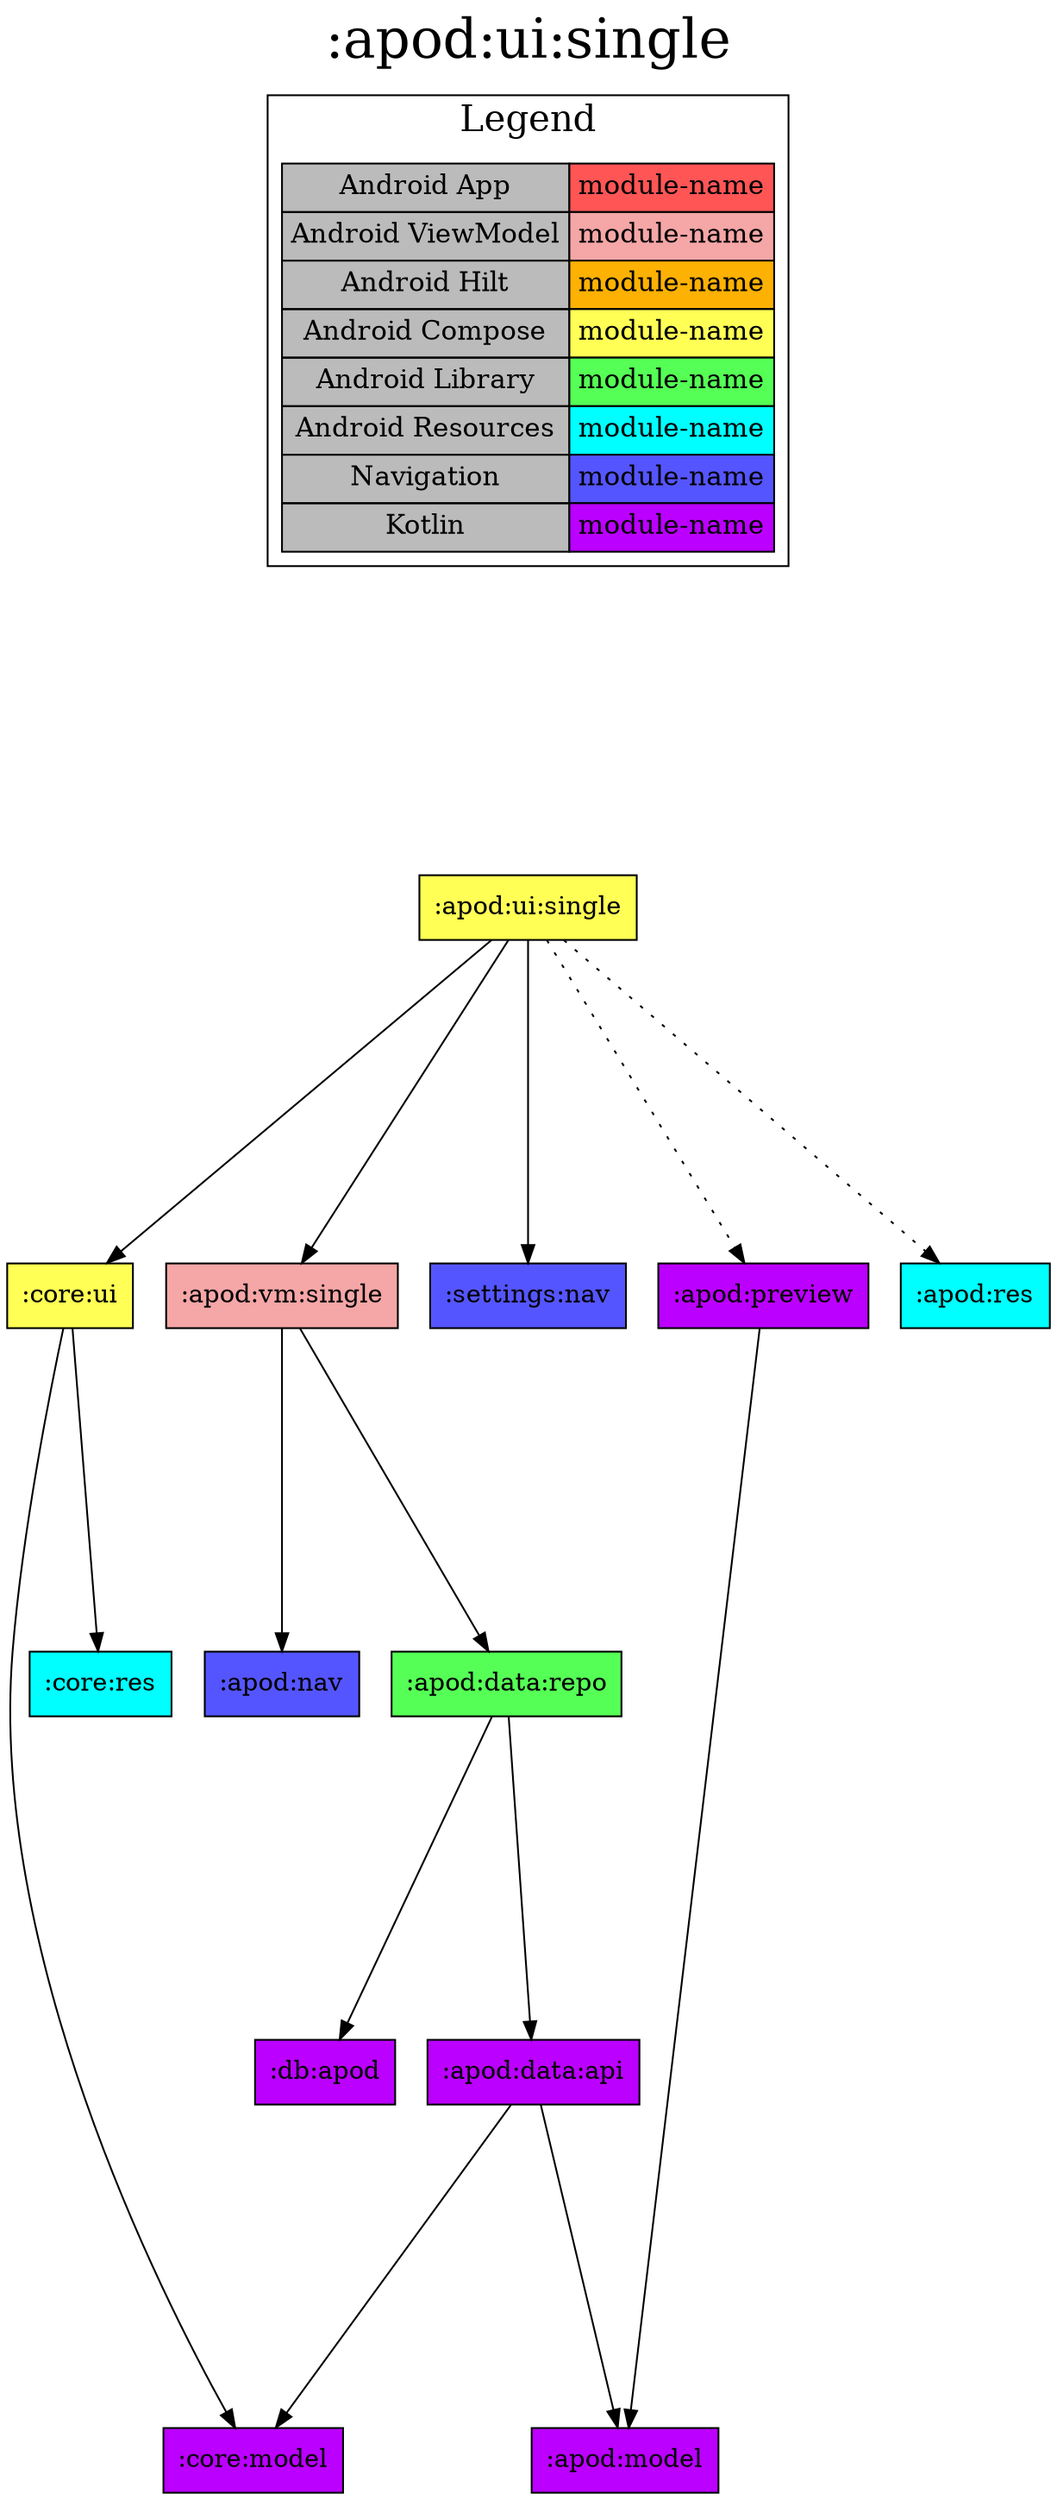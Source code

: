digraph {
edge ["dir"="forward"]
graph ["dpi"="100","label"=":apod:ui:single","labelloc"="t","fontsize"="30","ranksep"="2.5","rankdir"="TB"]
node ["style"="filled"]
":apod:ui:single" ["fillcolor"="#FFFF55","shape"="box"]
":apod:vm:single" ["fillcolor"="#F5A6A6","shape"="box"]
":apod:data:repo" ["fillcolor"="#55FF55","shape"="box"]
":apod:data:api" ["fillcolor"="#BB00FF","shape"="box"]
":apod:model" ["fillcolor"="#BB00FF","shape"="box"]
":core:model" ["fillcolor"="#BB00FF","shape"="box"]
":db:apod" ["fillcolor"="#BB00FF","shape"="box"]
":apod:nav" ["fillcolor"="#5555FF","shape"="box"]
":core:ui" ["fillcolor"="#FFFF55","shape"="box"]
":core:res" ["fillcolor"="#00FFFF","shape"="box"]
":settings:nav" ["fillcolor"="#5555FF","shape"="box"]
":apod:preview" ["fillcolor"="#BB00FF","shape"="box"]
":apod:res" ["fillcolor"="#00FFFF","shape"="box"]
{
edge ["dir"="none"]
graph ["rank"="same"]
}
":apod:ui:single" -> ":apod:vm:single"
":apod:ui:single" -> ":core:ui"
":apod:ui:single" -> ":settings:nav"
":apod:ui:single" -> ":apod:preview" ["style"="dotted"]
":apod:ui:single" -> ":apod:res" ["style"="dotted"]
":apod:vm:single" -> ":apod:data:repo"
":apod:vm:single" -> ":apod:nav"
":apod:data:repo" -> ":apod:data:api"
":apod:data:repo" -> ":db:apod"
":apod:data:api" -> ":apod:model"
":apod:data:api" -> ":core:model"
":core:ui" -> ":core:model"
":core:ui" -> ":core:res"
":apod:preview" -> ":apod:model"
subgraph "cluster_legend" {
edge ["dir"="none"]
graph ["label"="Legend","fontsize"="20"]
"Legend" ["style"="filled","fillcolor"="#bbbbbb","shape"="none","margin"="0","fontsize"="15","label"=<
<TABLE BORDER="0" CELLBORDER="1" CELLSPACING="0" CELLPADDING="4">
<TR><TD>Android App</TD><TD BGCOLOR="#FF5555">module-name</TD></TR>
<TR><TD>Android ViewModel</TD><TD BGCOLOR="#F5A6A6">module-name</TD></TR>
<TR><TD>Android Hilt</TD><TD BGCOLOR="#FCB103">module-name</TD></TR>
<TR><TD>Android Compose</TD><TD BGCOLOR="#FFFF55">module-name</TD></TR>
<TR><TD>Android Library</TD><TD BGCOLOR="#55FF55">module-name</TD></TR>
<TR><TD>Android Resources</TD><TD BGCOLOR="#00FFFF">module-name</TD></TR>
<TR><TD>Navigation</TD><TD BGCOLOR="#5555FF">module-name</TD></TR>
<TR><TD>Kotlin</TD><TD BGCOLOR="#BB00FF">module-name</TD></TR>
</TABLE>
>]
} -> ":apod:ui:single" ["style"="invis"]
}